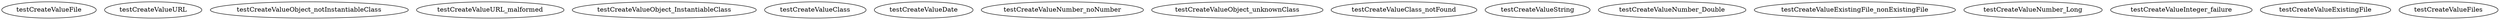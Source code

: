 digraph G {
testCreateValueFile;
testCreateValueURL;
testCreateValueObject_notInstantiableClass;
testCreateValueURL_malformed;
testCreateValueObject_InstantiableClass;
testCreateValueClass;
testCreateValueDate;
testCreateValueNumber_noNumber;
testCreateValueObject_unknownClass;
testCreateValueClass_notFound;
testCreateValueString;
testCreateValueNumber_Double;
testCreateValueExistingFile_nonExistingFile;
testCreateValueNumber_Long;
testCreateValueInteger_failure;
testCreateValueExistingFile;
testCreateValueFiles;
}